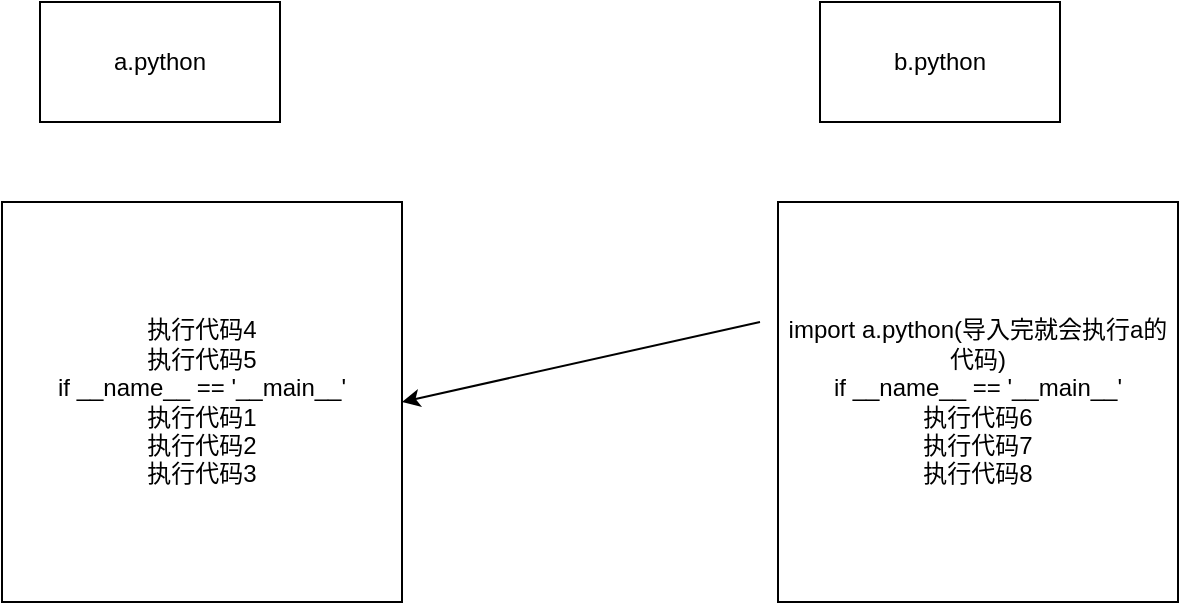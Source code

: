 <mxfile>
    <diagram id="W_Zn9l5jwbDUQcaEqtOM" name="Page-1">
        <mxGraphModel dx="1174" dy="863" grid="1" gridSize="10" guides="1" tooltips="1" connect="1" arrows="1" fold="1" page="1" pageScale="1" pageWidth="850" pageHeight="1100" math="0" shadow="0">
            <root>
                <mxCell id="0"/>
                <mxCell id="1" parent="0"/>
                <mxCell id="2" value="a.python" style="rounded=0;whiteSpace=wrap;html=1;" vertex="1" parent="1">
                    <mxGeometry x="100" y="40" width="120" height="60" as="geometry"/>
                </mxCell>
                <mxCell id="3" value="b.python" style="rounded=0;whiteSpace=wrap;html=1;" vertex="1" parent="1">
                    <mxGeometry x="490" y="40" width="120" height="60" as="geometry"/>
                </mxCell>
                <mxCell id="4" value="执行代码4&lt;br&gt;执行代码5&lt;br&gt;if __name__ == '__main__'&lt;br&gt;执行代码1&lt;br&gt;执行代码2&lt;br&gt;执行代码3" style="whiteSpace=wrap;html=1;aspect=fixed;" vertex="1" parent="1">
                    <mxGeometry x="81" y="140" width="200" height="200" as="geometry"/>
                </mxCell>
                <mxCell id="5" value="import a.python(导入完就会执行a的代码)&lt;br&gt;if __name__ == '__main__'&lt;br&gt;执行代码6&lt;br&gt;执行代码7&lt;br&gt;执行代码8" style="whiteSpace=wrap;html=1;aspect=fixed;" vertex="1" parent="1">
                    <mxGeometry x="469" y="140" width="200" height="200" as="geometry"/>
                </mxCell>
                <mxCell id="6" value="" style="endArrow=classic;html=1;entryX=1;entryY=0.5;entryDx=0;entryDy=0;" edge="1" parent="1" target="4">
                    <mxGeometry width="50" height="50" relative="1" as="geometry">
                        <mxPoint x="460" y="200" as="sourcePoint"/>
                        <mxPoint x="390" y="200" as="targetPoint"/>
                    </mxGeometry>
                </mxCell>
            </root>
        </mxGraphModel>
    </diagram>
</mxfile>